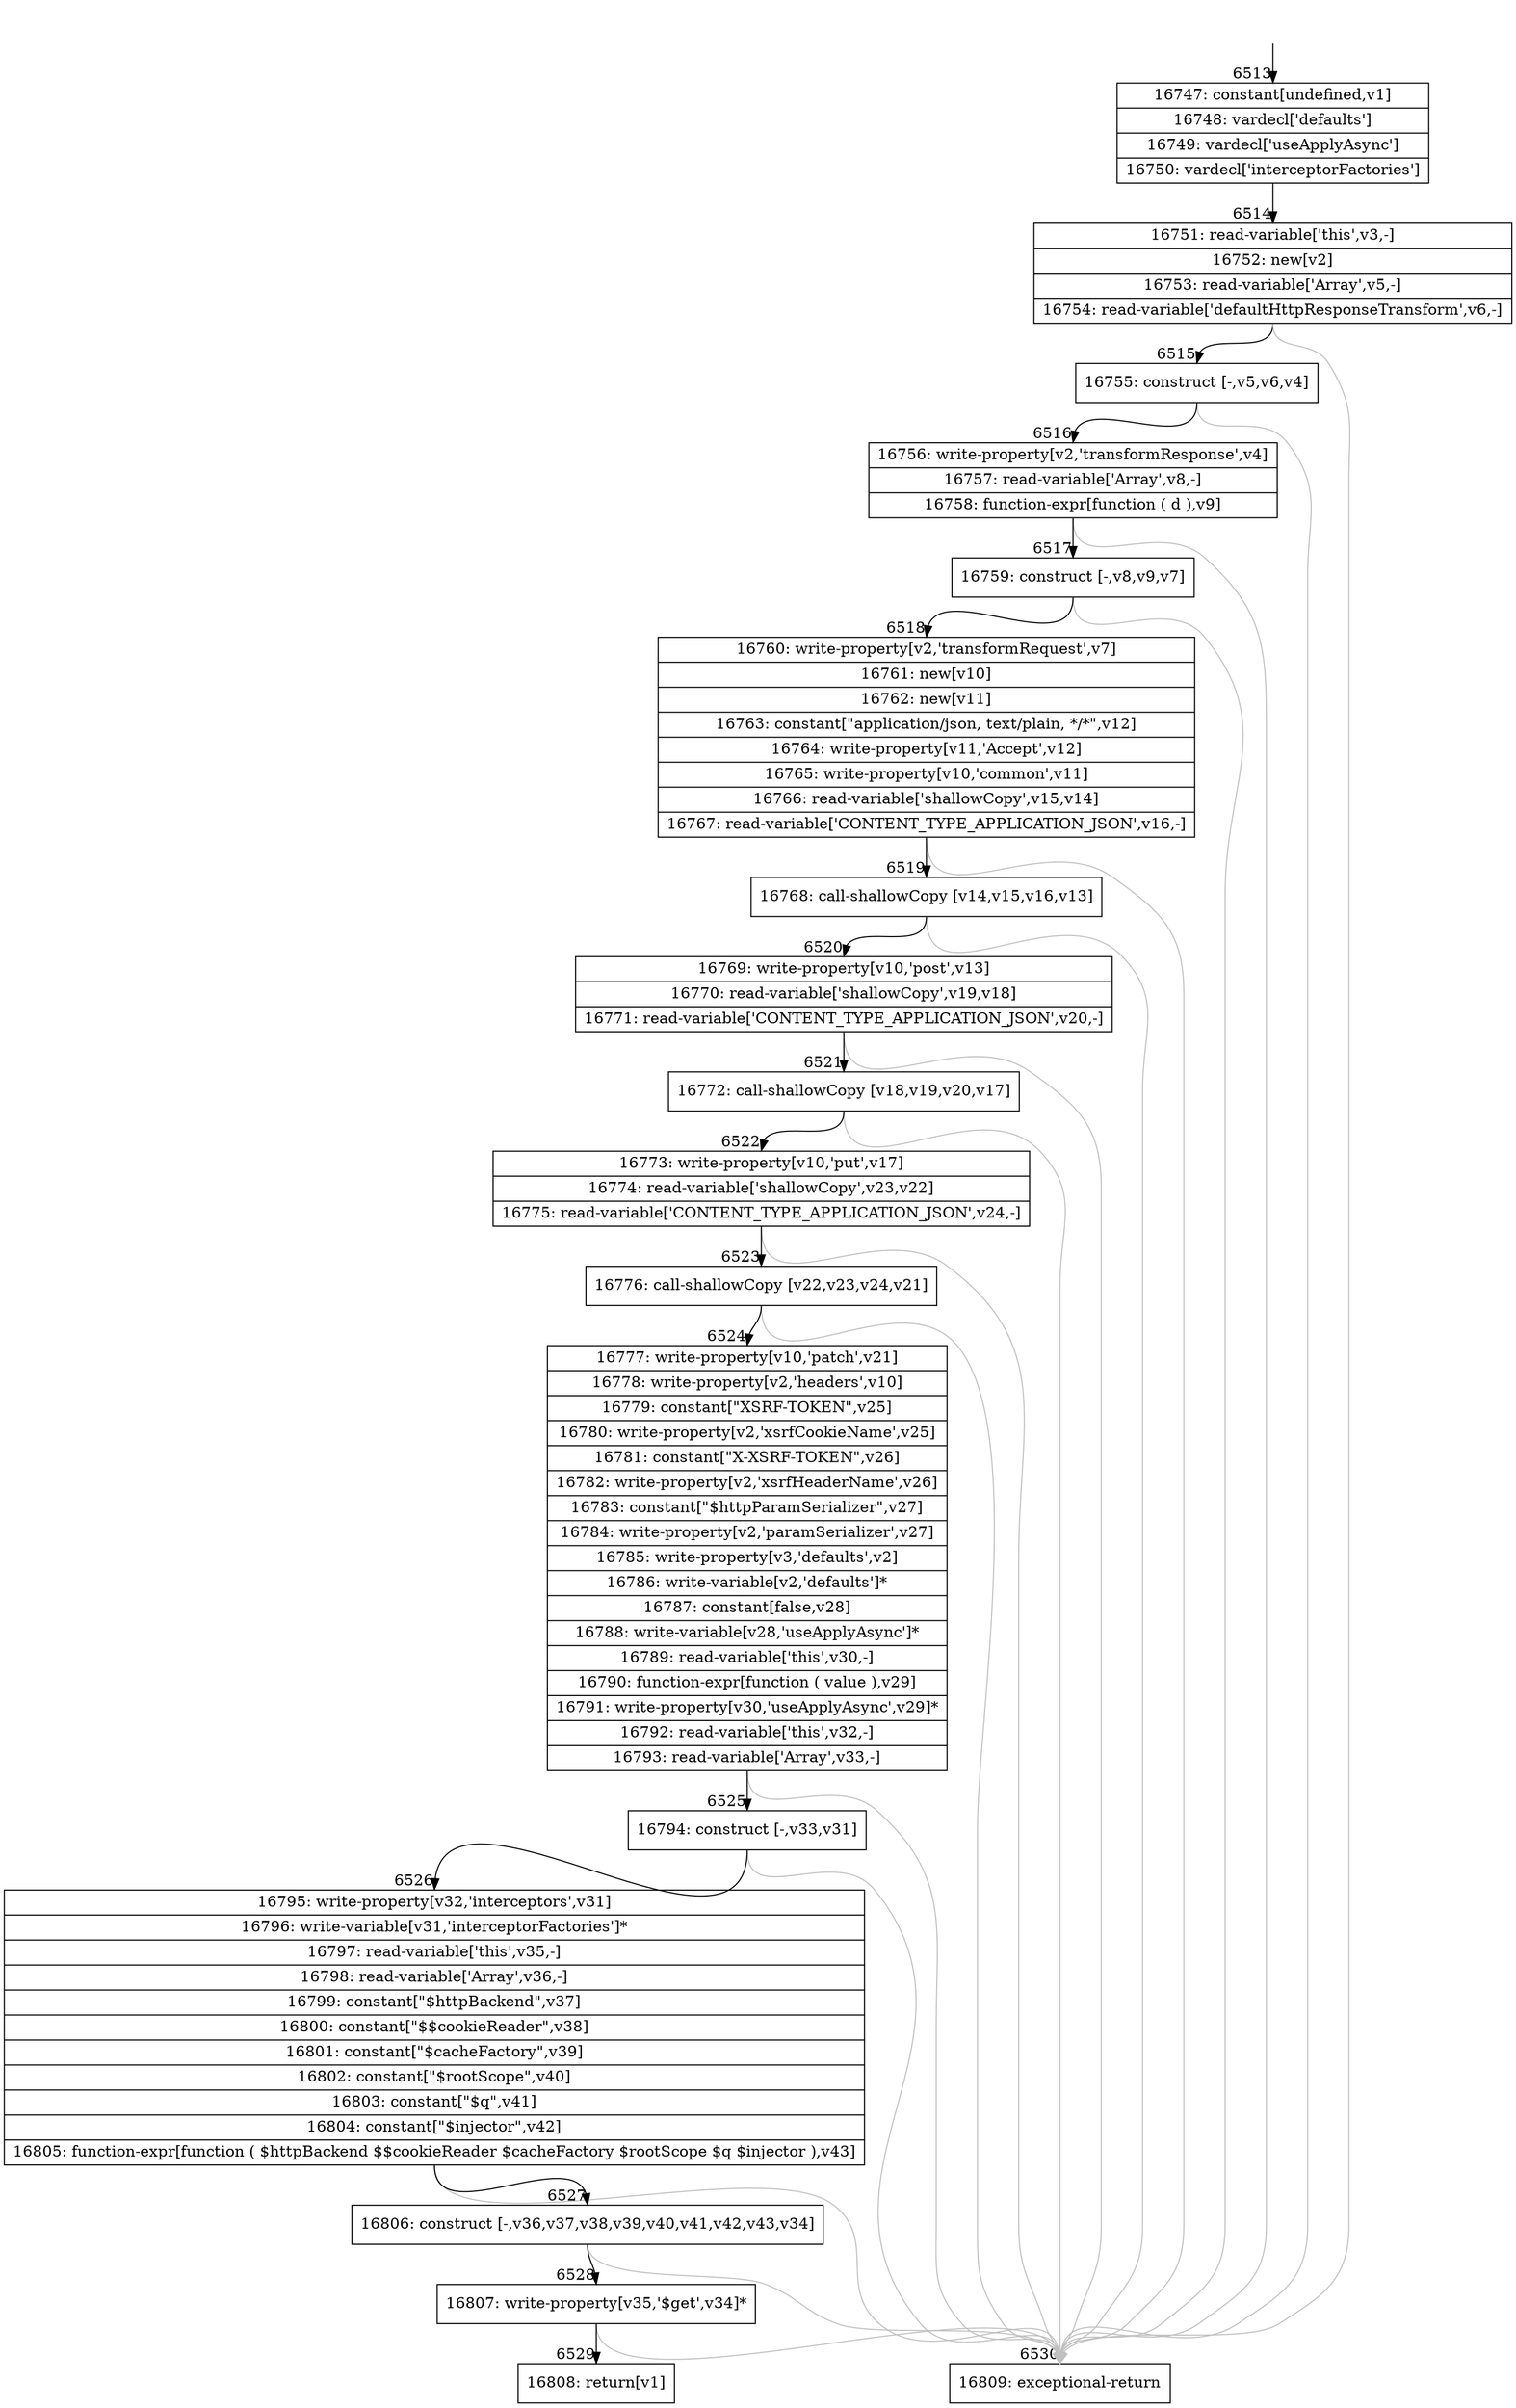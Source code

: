 digraph {
rankdir="TD"
BB_entry456[shape=none,label=""];
BB_entry456 -> BB6513 [tailport=s, headport=n, headlabel="    6513"]
BB6513 [shape=record label="{16747: constant[undefined,v1]|16748: vardecl['defaults']|16749: vardecl['useApplyAsync']|16750: vardecl['interceptorFactories']}" ] 
BB6513 -> BB6514 [tailport=s, headport=n, headlabel="      6514"]
BB6514 [shape=record label="{16751: read-variable['this',v3,-]|16752: new[v2]|16753: read-variable['Array',v5,-]|16754: read-variable['defaultHttpResponseTransform',v6,-]}" ] 
BB6514 -> BB6515 [tailport=s, headport=n, headlabel="      6515"]
BB6514 -> BB6530 [tailport=s, headport=n, color=gray, headlabel="      6530"]
BB6515 [shape=record label="{16755: construct [-,v5,v6,v4]}" ] 
BB6515 -> BB6516 [tailport=s, headport=n, headlabel="      6516"]
BB6515 -> BB6530 [tailport=s, headport=n, color=gray]
BB6516 [shape=record label="{16756: write-property[v2,'transformResponse',v4]|16757: read-variable['Array',v8,-]|16758: function-expr[function ( d ),v9]}" ] 
BB6516 -> BB6517 [tailport=s, headport=n, headlabel="      6517"]
BB6516 -> BB6530 [tailport=s, headport=n, color=gray]
BB6517 [shape=record label="{16759: construct [-,v8,v9,v7]}" ] 
BB6517 -> BB6518 [tailport=s, headport=n, headlabel="      6518"]
BB6517 -> BB6530 [tailport=s, headport=n, color=gray]
BB6518 [shape=record label="{16760: write-property[v2,'transformRequest',v7]|16761: new[v10]|16762: new[v11]|16763: constant[\"application/json, text/plain, */*\",v12]|16764: write-property[v11,'Accept',v12]|16765: write-property[v10,'common',v11]|16766: read-variable['shallowCopy',v15,v14]|16767: read-variable['CONTENT_TYPE_APPLICATION_JSON',v16,-]}" ] 
BB6518 -> BB6519 [tailport=s, headport=n, headlabel="      6519"]
BB6518 -> BB6530 [tailport=s, headport=n, color=gray]
BB6519 [shape=record label="{16768: call-shallowCopy [v14,v15,v16,v13]}" ] 
BB6519 -> BB6520 [tailport=s, headport=n, headlabel="      6520"]
BB6519 -> BB6530 [tailport=s, headport=n, color=gray]
BB6520 [shape=record label="{16769: write-property[v10,'post',v13]|16770: read-variable['shallowCopy',v19,v18]|16771: read-variable['CONTENT_TYPE_APPLICATION_JSON',v20,-]}" ] 
BB6520 -> BB6521 [tailport=s, headport=n, headlabel="      6521"]
BB6520 -> BB6530 [tailport=s, headport=n, color=gray]
BB6521 [shape=record label="{16772: call-shallowCopy [v18,v19,v20,v17]}" ] 
BB6521 -> BB6522 [tailport=s, headport=n, headlabel="      6522"]
BB6521 -> BB6530 [tailport=s, headport=n, color=gray]
BB6522 [shape=record label="{16773: write-property[v10,'put',v17]|16774: read-variable['shallowCopy',v23,v22]|16775: read-variable['CONTENT_TYPE_APPLICATION_JSON',v24,-]}" ] 
BB6522 -> BB6523 [tailport=s, headport=n, headlabel="      6523"]
BB6522 -> BB6530 [tailport=s, headport=n, color=gray]
BB6523 [shape=record label="{16776: call-shallowCopy [v22,v23,v24,v21]}" ] 
BB6523 -> BB6524 [tailport=s, headport=n, headlabel="      6524"]
BB6523 -> BB6530 [tailport=s, headport=n, color=gray]
BB6524 [shape=record label="{16777: write-property[v10,'patch',v21]|16778: write-property[v2,'headers',v10]|16779: constant[\"XSRF-TOKEN\",v25]|16780: write-property[v2,'xsrfCookieName',v25]|16781: constant[\"X-XSRF-TOKEN\",v26]|16782: write-property[v2,'xsrfHeaderName',v26]|16783: constant[\"$httpParamSerializer\",v27]|16784: write-property[v2,'paramSerializer',v27]|16785: write-property[v3,'defaults',v2]|16786: write-variable[v2,'defaults']*|16787: constant[false,v28]|16788: write-variable[v28,'useApplyAsync']*|16789: read-variable['this',v30,-]|16790: function-expr[function ( value ),v29]|16791: write-property[v30,'useApplyAsync',v29]*|16792: read-variable['this',v32,-]|16793: read-variable['Array',v33,-]}" ] 
BB6524 -> BB6525 [tailport=s, headport=n, headlabel="      6525"]
BB6524 -> BB6530 [tailport=s, headport=n, color=gray]
BB6525 [shape=record label="{16794: construct [-,v33,v31]}" ] 
BB6525 -> BB6526 [tailport=s, headport=n, headlabel="      6526"]
BB6525 -> BB6530 [tailport=s, headport=n, color=gray]
BB6526 [shape=record label="{16795: write-property[v32,'interceptors',v31]|16796: write-variable[v31,'interceptorFactories']*|16797: read-variable['this',v35,-]|16798: read-variable['Array',v36,-]|16799: constant[\"$httpBackend\",v37]|16800: constant[\"$$cookieReader\",v38]|16801: constant[\"$cacheFactory\",v39]|16802: constant[\"$rootScope\",v40]|16803: constant[\"$q\",v41]|16804: constant[\"$injector\",v42]|16805: function-expr[function ( $httpBackend $$cookieReader $cacheFactory $rootScope $q $injector ),v43]}" ] 
BB6526 -> BB6527 [tailport=s, headport=n, headlabel="      6527"]
BB6526 -> BB6530 [tailport=s, headport=n, color=gray]
BB6527 [shape=record label="{16806: construct [-,v36,v37,v38,v39,v40,v41,v42,v43,v34]}" ] 
BB6527 -> BB6528 [tailport=s, headport=n, headlabel="      6528"]
BB6527 -> BB6530 [tailport=s, headport=n, color=gray]
BB6528 [shape=record label="{16807: write-property[v35,'$get',v34]*}" ] 
BB6528 -> BB6529 [tailport=s, headport=n, headlabel="      6529"]
BB6528 -> BB6530 [tailport=s, headport=n, color=gray]
BB6529 [shape=record label="{16808: return[v1]}" ] 
BB6530 [shape=record label="{16809: exceptional-return}" ] 
//#$~ 10402
}
